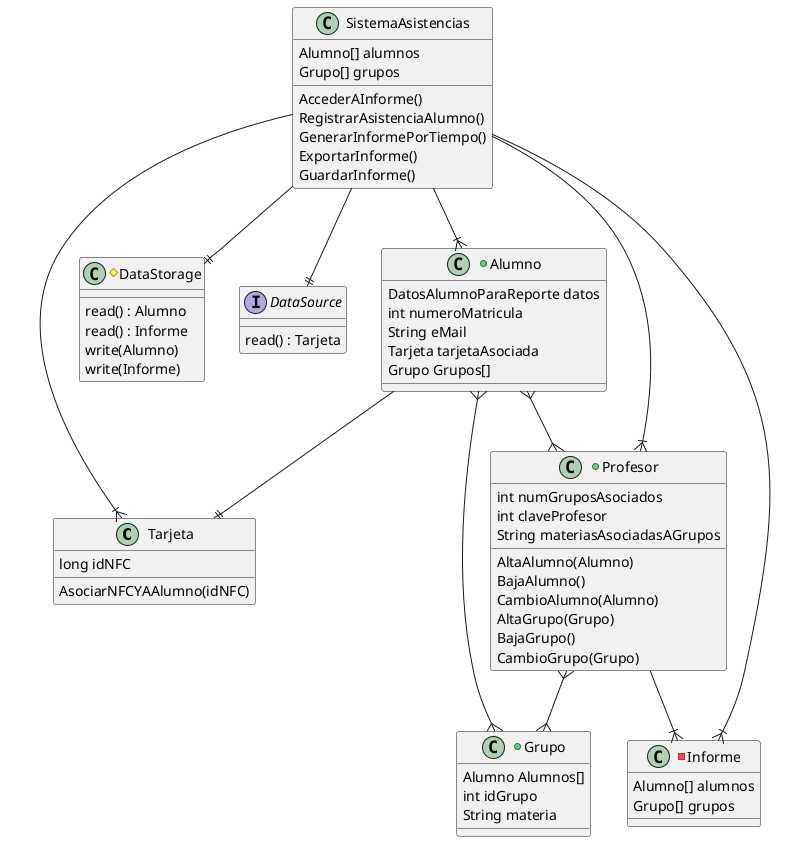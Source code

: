 @startuml

class Tarjeta{ 

    long idNFC
    AsociarNFCYAAlumno(idNFC)

}

#class DataStorage{

    read() : Alumno
    read() : Informe
    write(Alumno)
    write(Informe)

}

interface DataSource{

    read() : Tarjeta

}

+class Alumno{

    DatosAlumnoParaReporte datos
    int numeroMatricula
    String eMail
    Tarjeta tarjetaAsociada
    Grupo Grupos[]


} 

+class Profesor{

    int numGruposAsociados
    int claveProfesor
    String materiasAsociadasAGrupos

    AltaAlumno(Alumno)
    BajaAlumno()
    CambioAlumno(Alumno)
    AltaGrupo(Grupo)
    BajaGrupo()
    CambioGrupo(Grupo)

}

+class Grupo{

    Alumno Alumnos[]
    int idGrupo
    String materia

}

class SistemaAsistencias{

    Alumno[] alumnos
    Grupo[] grupos

    'Métodos.
    AccederAInforme()
    RegistrarAsistenciaAlumno()
    GenerarInformePorTiempo()
    ExportarInforme()
    GuardarInforme()

}

-class Informe{

    Alumno[] alumnos
    Grupo[] grupos

}

'Relaciones.

    Alumno }--{ Grupo
    Profesor }--{ Grupo
    Alumno }--{ Profesor
    Profesor --|{ Informe
    Alumno --|| Tarjeta
    SistemaAsistencias --|| DataStorage
    SistemaAsistencias --|{ Alumno
    SistemaAsistencias --|{ Profesor
    SistemaAsistencias --|{ Informe
    SistemaAsistencias --|{ Tarjeta
    SistemaAsistencias --|| DataSource

@enduml
